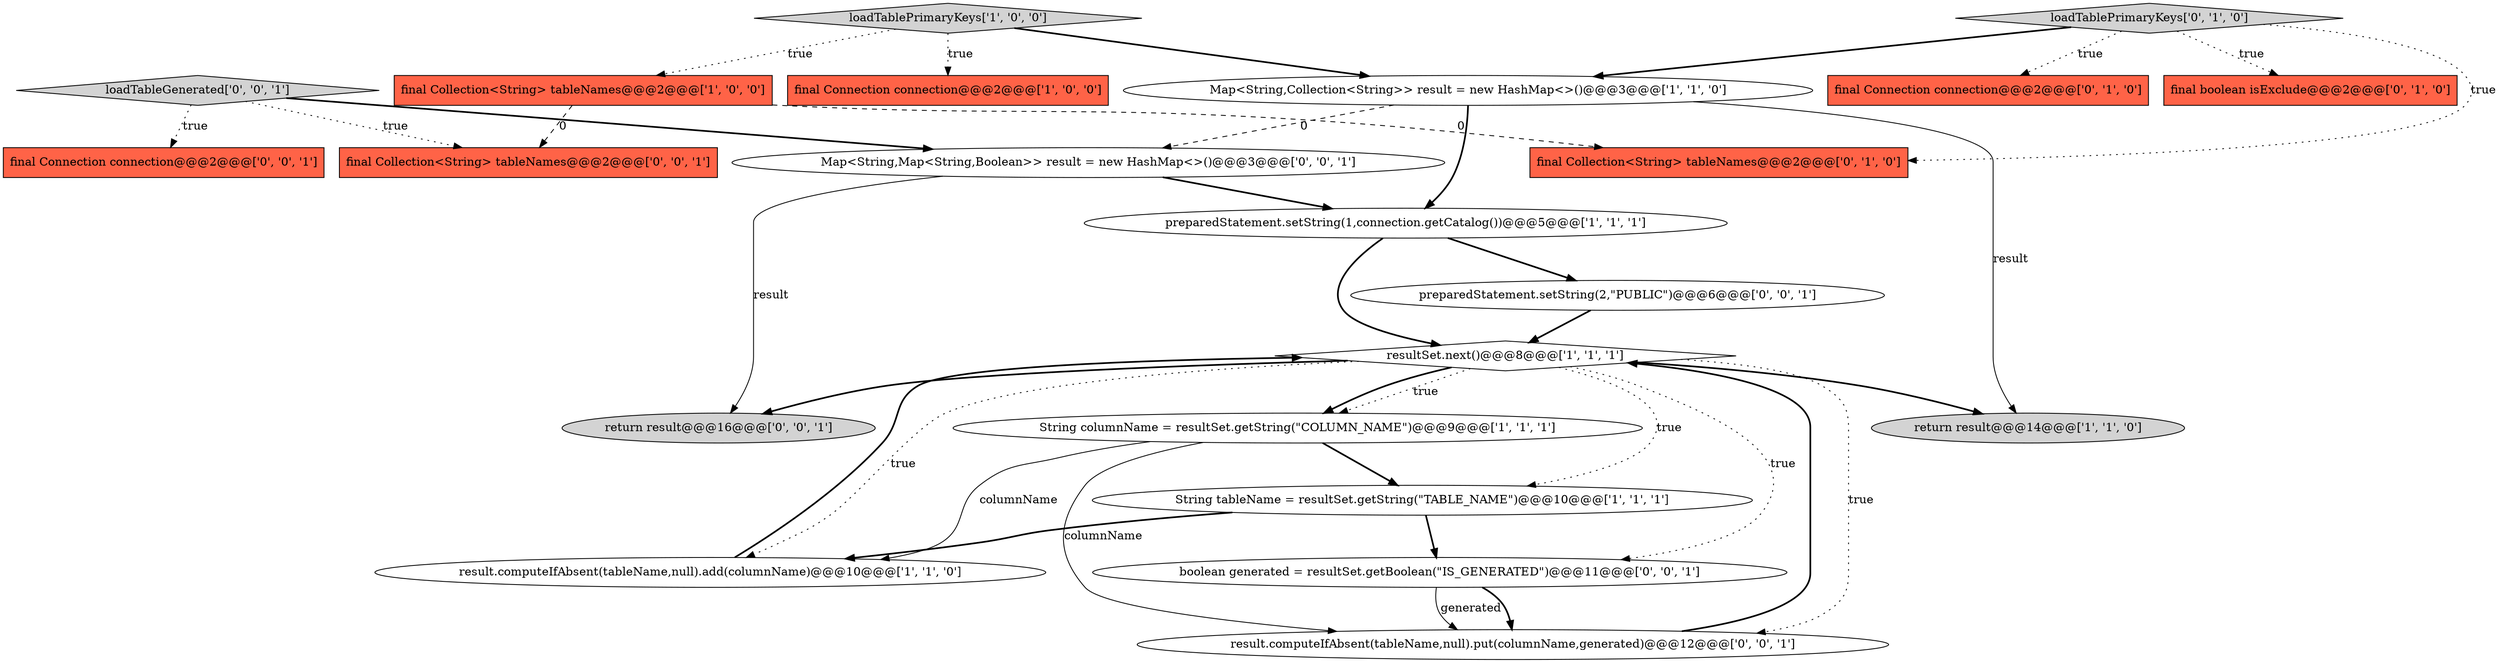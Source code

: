 digraph {
20 [style = filled, label = "loadTableGenerated['0', '0', '1']", fillcolor = lightgray, shape = diamond image = "AAA0AAABBB3BBB"];
7 [style = filled, label = "String tableName = resultSet.getString(\"TABLE_NAME\")@@@10@@@['1', '1', '1']", fillcolor = white, shape = ellipse image = "AAA0AAABBB1BBB"];
14 [style = filled, label = "result.computeIfAbsent(tableName,null).put(columnName,generated)@@@12@@@['0', '0', '1']", fillcolor = white, shape = ellipse image = "AAA0AAABBB3BBB"];
13 [style = filled, label = "loadTablePrimaryKeys['0', '1', '0']", fillcolor = lightgray, shape = diamond image = "AAA0AAABBB2BBB"];
1 [style = filled, label = "return result@@@14@@@['1', '1', '0']", fillcolor = lightgray, shape = ellipse image = "AAA0AAABBB1BBB"];
5 [style = filled, label = "Map<String,Collection<String>> result = new HashMap<>()@@@3@@@['1', '1', '0']", fillcolor = white, shape = ellipse image = "AAA0AAABBB1BBB"];
19 [style = filled, label = "preparedStatement.setString(2,\"PUBLIC\")@@@6@@@['0', '0', '1']", fillcolor = white, shape = ellipse image = "AAA0AAABBB3BBB"];
3 [style = filled, label = "final Collection<String> tableNames@@@2@@@['1', '0', '0']", fillcolor = tomato, shape = box image = "AAA1AAABBB1BBB"];
2 [style = filled, label = "result.computeIfAbsent(tableName,null).add(columnName)@@@10@@@['1', '1', '0']", fillcolor = white, shape = ellipse image = "AAA0AAABBB1BBB"];
12 [style = filled, label = "final Collection<String> tableNames@@@2@@@['0', '1', '0']", fillcolor = tomato, shape = box image = "AAA1AAABBB2BBB"];
9 [style = filled, label = "String columnName = resultSet.getString(\"COLUMN_NAME\")@@@9@@@['1', '1', '1']", fillcolor = white, shape = ellipse image = "AAA0AAABBB1BBB"];
6 [style = filled, label = "resultSet.next()@@@8@@@['1', '1', '1']", fillcolor = white, shape = diamond image = "AAA0AAABBB1BBB"];
18 [style = filled, label = "Map<String,Map<String,Boolean>> result = new HashMap<>()@@@3@@@['0', '0', '1']", fillcolor = white, shape = ellipse image = "AAA0AAABBB3BBB"];
10 [style = filled, label = "final boolean isExclude@@@2@@@['0', '1', '0']", fillcolor = tomato, shape = box image = "AAA0AAABBB2BBB"];
8 [style = filled, label = "loadTablePrimaryKeys['1', '0', '0']", fillcolor = lightgray, shape = diamond image = "AAA0AAABBB1BBB"];
16 [style = filled, label = "final Connection connection@@@2@@@['0', '0', '1']", fillcolor = tomato, shape = box image = "AAA0AAABBB3BBB"];
11 [style = filled, label = "final Connection connection@@@2@@@['0', '1', '0']", fillcolor = tomato, shape = box image = "AAA0AAABBB2BBB"];
17 [style = filled, label = "boolean generated = resultSet.getBoolean(\"IS_GENERATED\")@@@11@@@['0', '0', '1']", fillcolor = white, shape = ellipse image = "AAA0AAABBB3BBB"];
4 [style = filled, label = "preparedStatement.setString(1,connection.getCatalog())@@@5@@@['1', '1', '1']", fillcolor = white, shape = ellipse image = "AAA0AAABBB1BBB"];
0 [style = filled, label = "final Connection connection@@@2@@@['1', '0', '0']", fillcolor = tomato, shape = box image = "AAA0AAABBB1BBB"];
15 [style = filled, label = "return result@@@16@@@['0', '0', '1']", fillcolor = lightgray, shape = ellipse image = "AAA0AAABBB3BBB"];
21 [style = filled, label = "final Collection<String> tableNames@@@2@@@['0', '0', '1']", fillcolor = tomato, shape = box image = "AAA0AAABBB3BBB"];
7->17 [style = bold, label=""];
13->12 [style = dotted, label="true"];
17->14 [style = solid, label="generated"];
4->6 [style = bold, label=""];
3->21 [style = dashed, label="0"];
2->6 [style = bold, label=""];
4->19 [style = bold, label=""];
20->21 [style = dotted, label="true"];
9->7 [style = bold, label=""];
19->6 [style = bold, label=""];
13->10 [style = dotted, label="true"];
5->18 [style = dashed, label="0"];
6->17 [style = dotted, label="true"];
8->3 [style = dotted, label="true"];
6->15 [style = bold, label=""];
20->18 [style = bold, label=""];
6->1 [style = bold, label=""];
6->14 [style = dotted, label="true"];
9->2 [style = solid, label="columnName"];
6->2 [style = dotted, label="true"];
3->12 [style = dashed, label="0"];
18->4 [style = bold, label=""];
8->5 [style = bold, label=""];
6->9 [style = dotted, label="true"];
17->14 [style = bold, label=""];
7->2 [style = bold, label=""];
5->4 [style = bold, label=""];
9->14 [style = solid, label="columnName"];
5->1 [style = solid, label="result"];
13->5 [style = bold, label=""];
6->7 [style = dotted, label="true"];
13->11 [style = dotted, label="true"];
8->0 [style = dotted, label="true"];
6->9 [style = bold, label=""];
18->15 [style = solid, label="result"];
14->6 [style = bold, label=""];
20->16 [style = dotted, label="true"];
}
